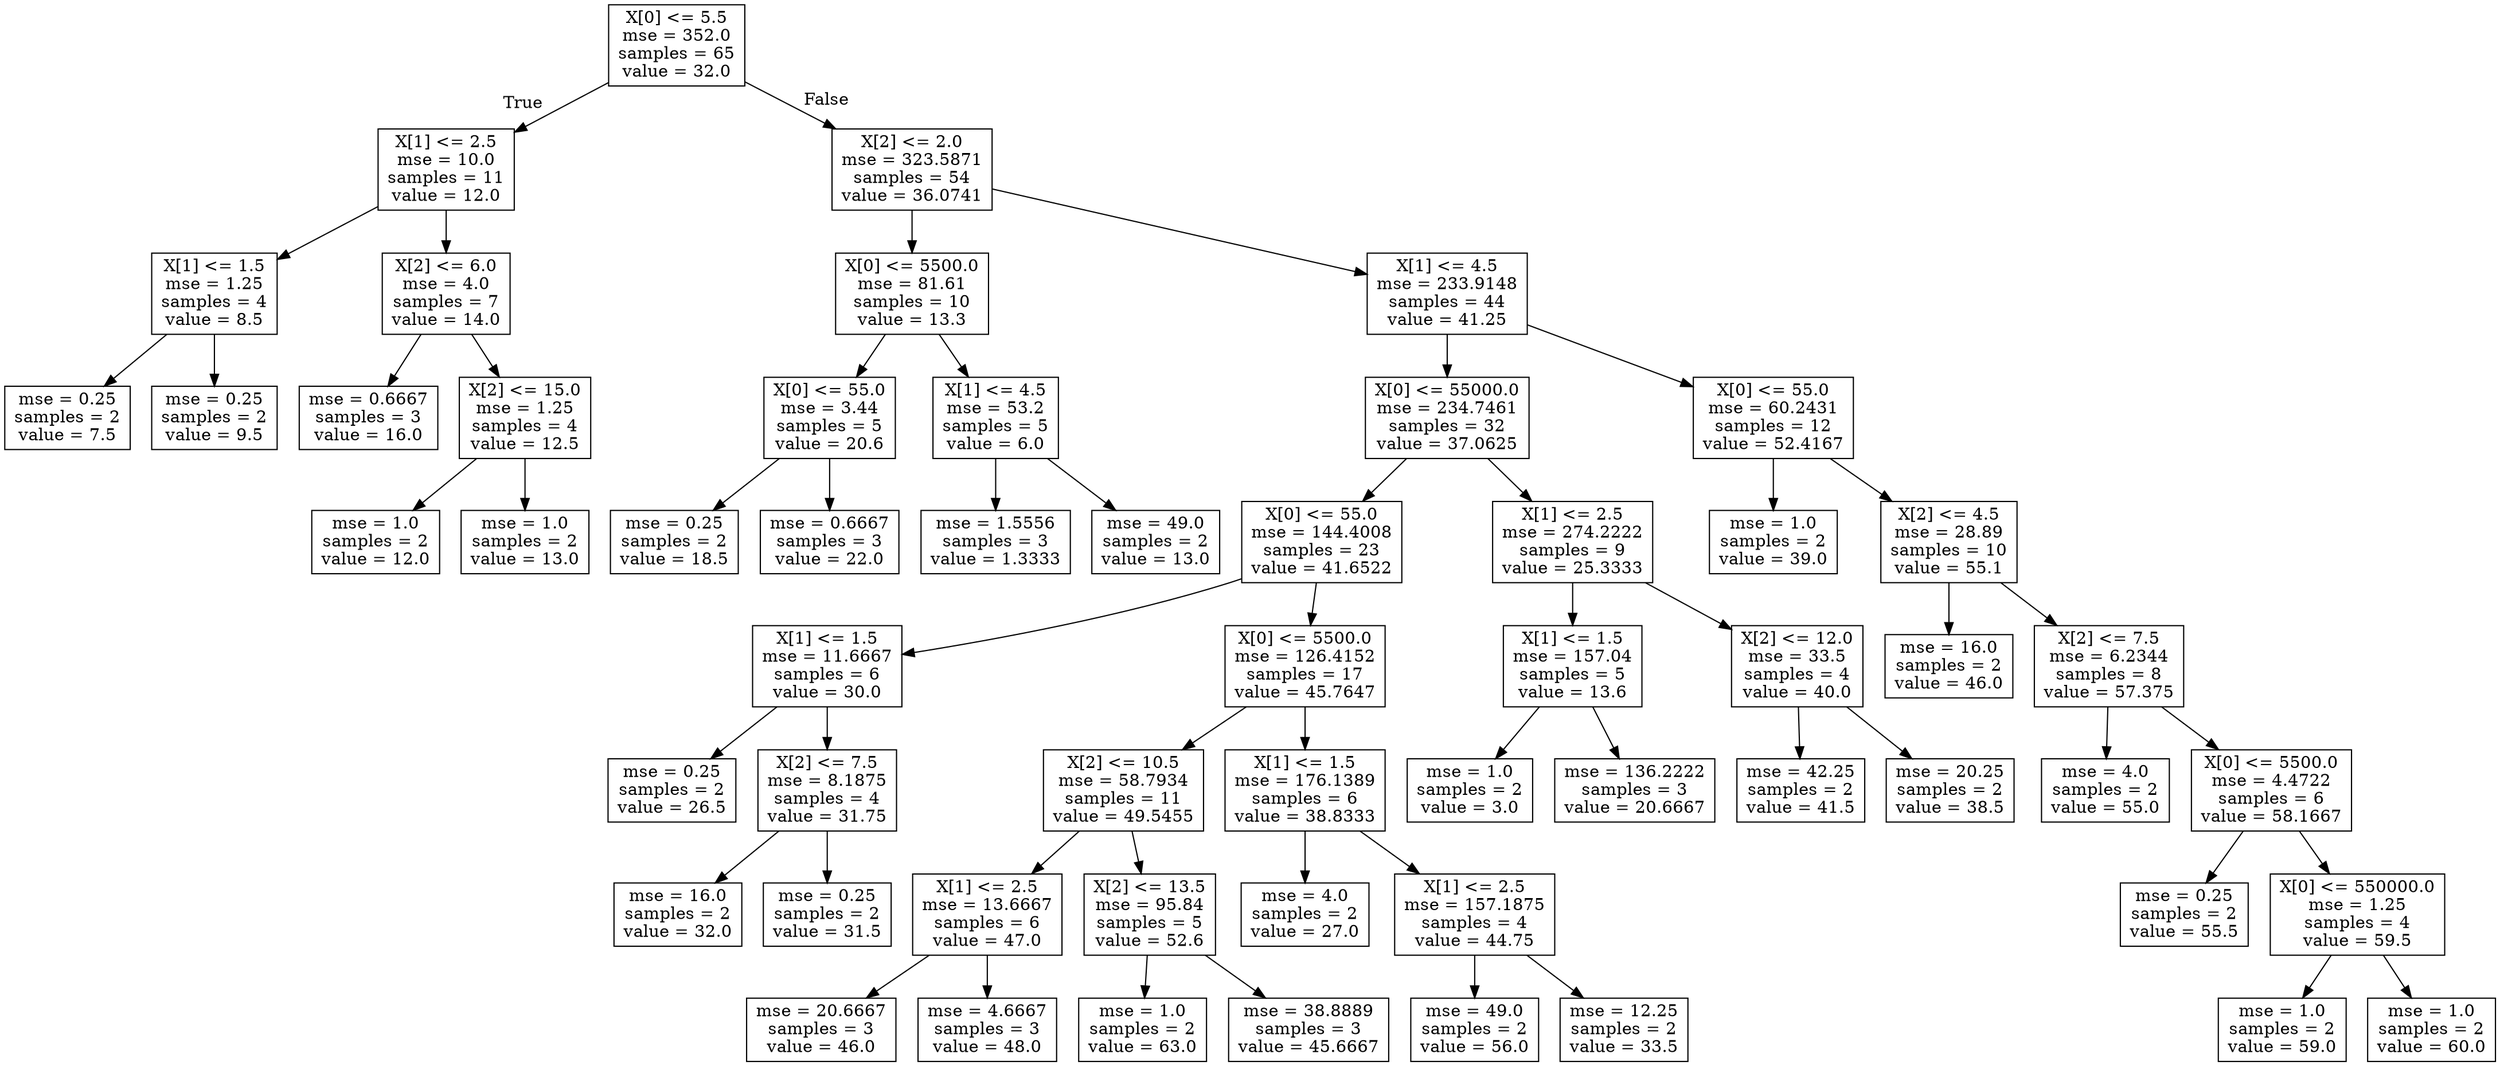 digraph Tree {
node [shape=box] ;
0 [label="X[0] <= 5.5\nmse = 352.0\nsamples = 65\nvalue = 32.0"] ;
1 [label="X[1] <= 2.5\nmse = 10.0\nsamples = 11\nvalue = 12.0"] ;
0 -> 1 [labeldistance=2.5, labelangle=45, headlabel="True"] ;
2 [label="X[1] <= 1.5\nmse = 1.25\nsamples = 4\nvalue = 8.5"] ;
1 -> 2 ;
3 [label="mse = 0.25\nsamples = 2\nvalue = 7.5"] ;
2 -> 3 ;
4 [label="mse = 0.25\nsamples = 2\nvalue = 9.5"] ;
2 -> 4 ;
5 [label="X[2] <= 6.0\nmse = 4.0\nsamples = 7\nvalue = 14.0"] ;
1 -> 5 ;
6 [label="mse = 0.6667\nsamples = 3\nvalue = 16.0"] ;
5 -> 6 ;
7 [label="X[2] <= 15.0\nmse = 1.25\nsamples = 4\nvalue = 12.5"] ;
5 -> 7 ;
8 [label="mse = 1.0\nsamples = 2\nvalue = 12.0"] ;
7 -> 8 ;
9 [label="mse = 1.0\nsamples = 2\nvalue = 13.0"] ;
7 -> 9 ;
10 [label="X[2] <= 2.0\nmse = 323.5871\nsamples = 54\nvalue = 36.0741"] ;
0 -> 10 [labeldistance=2.5, labelangle=-45, headlabel="False"] ;
11 [label="X[0] <= 5500.0\nmse = 81.61\nsamples = 10\nvalue = 13.3"] ;
10 -> 11 ;
12 [label="X[0] <= 55.0\nmse = 3.44\nsamples = 5\nvalue = 20.6"] ;
11 -> 12 ;
13 [label="mse = 0.25\nsamples = 2\nvalue = 18.5"] ;
12 -> 13 ;
14 [label="mse = 0.6667\nsamples = 3\nvalue = 22.0"] ;
12 -> 14 ;
15 [label="X[1] <= 4.5\nmse = 53.2\nsamples = 5\nvalue = 6.0"] ;
11 -> 15 ;
16 [label="mse = 1.5556\nsamples = 3\nvalue = 1.3333"] ;
15 -> 16 ;
17 [label="mse = 49.0\nsamples = 2\nvalue = 13.0"] ;
15 -> 17 ;
18 [label="X[1] <= 4.5\nmse = 233.9148\nsamples = 44\nvalue = 41.25"] ;
10 -> 18 ;
19 [label="X[0] <= 55000.0\nmse = 234.7461\nsamples = 32\nvalue = 37.0625"] ;
18 -> 19 ;
20 [label="X[0] <= 55.0\nmse = 144.4008\nsamples = 23\nvalue = 41.6522"] ;
19 -> 20 ;
21 [label="X[1] <= 1.5\nmse = 11.6667\nsamples = 6\nvalue = 30.0"] ;
20 -> 21 ;
22 [label="mse = 0.25\nsamples = 2\nvalue = 26.5"] ;
21 -> 22 ;
23 [label="X[2] <= 7.5\nmse = 8.1875\nsamples = 4\nvalue = 31.75"] ;
21 -> 23 ;
24 [label="mse = 16.0\nsamples = 2\nvalue = 32.0"] ;
23 -> 24 ;
25 [label="mse = 0.25\nsamples = 2\nvalue = 31.5"] ;
23 -> 25 ;
26 [label="X[0] <= 5500.0\nmse = 126.4152\nsamples = 17\nvalue = 45.7647"] ;
20 -> 26 ;
27 [label="X[2] <= 10.5\nmse = 58.7934\nsamples = 11\nvalue = 49.5455"] ;
26 -> 27 ;
28 [label="X[1] <= 2.5\nmse = 13.6667\nsamples = 6\nvalue = 47.0"] ;
27 -> 28 ;
29 [label="mse = 20.6667\nsamples = 3\nvalue = 46.0"] ;
28 -> 29 ;
30 [label="mse = 4.6667\nsamples = 3\nvalue = 48.0"] ;
28 -> 30 ;
31 [label="X[2] <= 13.5\nmse = 95.84\nsamples = 5\nvalue = 52.6"] ;
27 -> 31 ;
32 [label="mse = 1.0\nsamples = 2\nvalue = 63.0"] ;
31 -> 32 ;
33 [label="mse = 38.8889\nsamples = 3\nvalue = 45.6667"] ;
31 -> 33 ;
34 [label="X[1] <= 1.5\nmse = 176.1389\nsamples = 6\nvalue = 38.8333"] ;
26 -> 34 ;
35 [label="mse = 4.0\nsamples = 2\nvalue = 27.0"] ;
34 -> 35 ;
36 [label="X[1] <= 2.5\nmse = 157.1875\nsamples = 4\nvalue = 44.75"] ;
34 -> 36 ;
37 [label="mse = 49.0\nsamples = 2\nvalue = 56.0"] ;
36 -> 37 ;
38 [label="mse = 12.25\nsamples = 2\nvalue = 33.5"] ;
36 -> 38 ;
39 [label="X[1] <= 2.5\nmse = 274.2222\nsamples = 9\nvalue = 25.3333"] ;
19 -> 39 ;
40 [label="X[1] <= 1.5\nmse = 157.04\nsamples = 5\nvalue = 13.6"] ;
39 -> 40 ;
41 [label="mse = 1.0\nsamples = 2\nvalue = 3.0"] ;
40 -> 41 ;
42 [label="mse = 136.2222\nsamples = 3\nvalue = 20.6667"] ;
40 -> 42 ;
43 [label="X[2] <= 12.0\nmse = 33.5\nsamples = 4\nvalue = 40.0"] ;
39 -> 43 ;
44 [label="mse = 42.25\nsamples = 2\nvalue = 41.5"] ;
43 -> 44 ;
45 [label="mse = 20.25\nsamples = 2\nvalue = 38.5"] ;
43 -> 45 ;
46 [label="X[0] <= 55.0\nmse = 60.2431\nsamples = 12\nvalue = 52.4167"] ;
18 -> 46 ;
47 [label="mse = 1.0\nsamples = 2\nvalue = 39.0"] ;
46 -> 47 ;
48 [label="X[2] <= 4.5\nmse = 28.89\nsamples = 10\nvalue = 55.1"] ;
46 -> 48 ;
49 [label="mse = 16.0\nsamples = 2\nvalue = 46.0"] ;
48 -> 49 ;
50 [label="X[2] <= 7.5\nmse = 6.2344\nsamples = 8\nvalue = 57.375"] ;
48 -> 50 ;
51 [label="mse = 4.0\nsamples = 2\nvalue = 55.0"] ;
50 -> 51 ;
52 [label="X[0] <= 5500.0\nmse = 4.4722\nsamples = 6\nvalue = 58.1667"] ;
50 -> 52 ;
53 [label="mse = 0.25\nsamples = 2\nvalue = 55.5"] ;
52 -> 53 ;
54 [label="X[0] <= 550000.0\nmse = 1.25\nsamples = 4\nvalue = 59.5"] ;
52 -> 54 ;
55 [label="mse = 1.0\nsamples = 2\nvalue = 59.0"] ;
54 -> 55 ;
56 [label="mse = 1.0\nsamples = 2\nvalue = 60.0"] ;
54 -> 56 ;
}